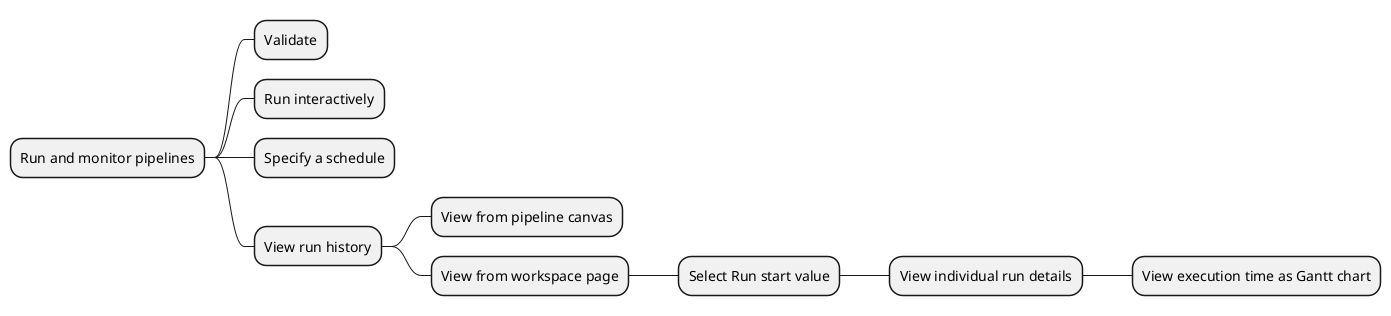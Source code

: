 @startmindmap
* Run and monitor pipelines
** Validate
** Run interactively
** Specify a schedule
** View run history
*** View from pipeline canvas
*** View from workspace page
**** Select Run start value
***** View individual run details
****** View execution time as Gantt chart
@endmindmap